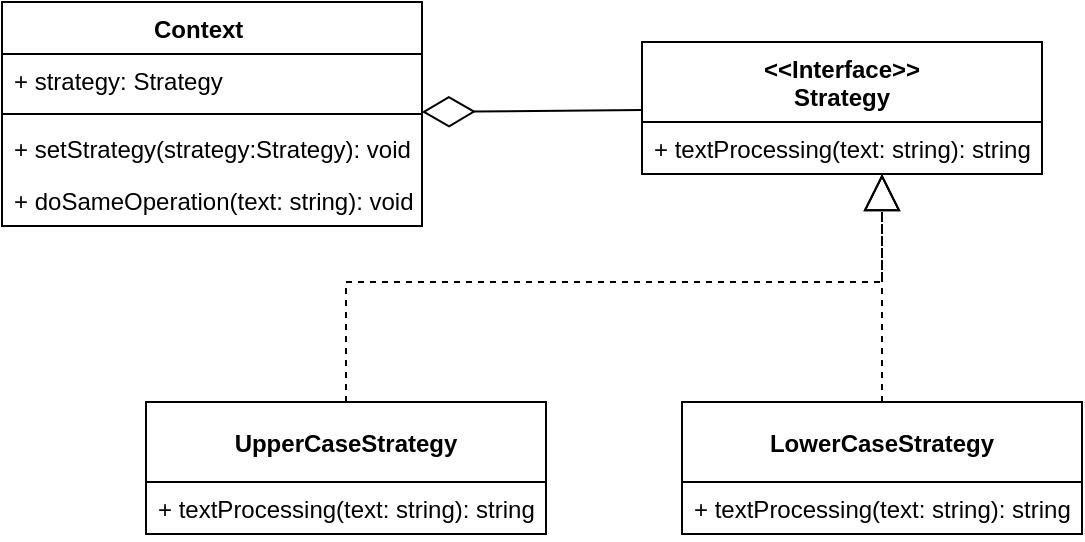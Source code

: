<mxfile version="20.6.2" type="device"><diagram id="4dyZBynXkmuONCYbPf6h" name="Сторінка-1"><mxGraphModel dx="981" dy="486" grid="1" gridSize="10" guides="1" tooltips="1" connect="1" arrows="1" fold="1" page="1" pageScale="1" pageWidth="583" pageHeight="413" math="0" shadow="0"><root><mxCell id="0"/><mxCell id="1" parent="0"/><mxCell id="vLP_EJ5THv5RFJoKlQzs-1" value="Context    " style="swimlane;fontStyle=1;align=center;verticalAlign=top;childLayout=stackLayout;horizontal=1;startSize=26;horizontalStack=0;resizeParent=1;resizeParentMax=0;resizeLast=0;collapsible=1;marginBottom=0;" parent="1" vertex="1"><mxGeometry x="20" y="20" width="210" height="112" as="geometry"/></mxCell><mxCell id="vLP_EJ5THv5RFJoKlQzs-2" value="+ strategy: Strategy" style="text;strokeColor=none;fillColor=none;align=left;verticalAlign=top;spacingLeft=4;spacingRight=4;overflow=hidden;rotatable=0;points=[[0,0.5],[1,0.5]];portConstraint=eastwest;" parent="vLP_EJ5THv5RFJoKlQzs-1" vertex="1"><mxGeometry y="26" width="210" height="26" as="geometry"/></mxCell><mxCell id="vLP_EJ5THv5RFJoKlQzs-3" value="" style="line;strokeWidth=1;fillColor=none;align=left;verticalAlign=middle;spacingTop=-1;spacingLeft=3;spacingRight=3;rotatable=0;labelPosition=right;points=[];portConstraint=eastwest;strokeColor=inherit;" parent="vLP_EJ5THv5RFJoKlQzs-1" vertex="1"><mxGeometry y="52" width="210" height="8" as="geometry"/></mxCell><mxCell id="vLP_EJ5THv5RFJoKlQzs-4" value="+ setStrategy(strategy:Strategy): void" style="text;strokeColor=none;fillColor=none;align=left;verticalAlign=top;spacingLeft=4;spacingRight=4;overflow=hidden;rotatable=0;points=[[0,0.5],[1,0.5]];portConstraint=eastwest;" parent="vLP_EJ5THv5RFJoKlQzs-1" vertex="1"><mxGeometry y="60" width="210" height="26" as="geometry"/></mxCell><mxCell id="vLP_EJ5THv5RFJoKlQzs-7" value="+ doSameOperation(text: string): void" style="text;strokeColor=none;fillColor=none;align=left;verticalAlign=top;spacingLeft=4;spacingRight=4;overflow=hidden;rotatable=0;points=[[0,0.5],[1,0.5]];portConstraint=eastwest;" parent="vLP_EJ5THv5RFJoKlQzs-1" vertex="1"><mxGeometry y="86" width="210" height="26" as="geometry"/></mxCell><mxCell id="vLP_EJ5THv5RFJoKlQzs-23" value="" style="edgeStyle=orthogonalEdgeStyle;rounded=0;orthogonalLoop=1;jettySize=auto;html=1;endArrow=block;endFill=0;dashed=1;endSize=16;" parent="1" edge="1"><mxGeometry relative="1" as="geometry"><Array as="points"><mxPoint x="192" y="160"/><mxPoint x="460" y="160"/></Array><mxPoint x="192" y="220" as="sourcePoint"/><mxPoint x="460" y="106" as="targetPoint"/></mxGeometry></mxCell><mxCell id="vLP_EJ5THv5RFJoKlQzs-13" value="&lt;&lt;Interface&gt;&gt;&#10;Strategy" style="swimlane;fontStyle=1;childLayout=stackLayout;horizontal=1;startSize=40;fillColor=none;horizontalStack=0;resizeParent=1;resizeParentMax=0;resizeLast=0;collapsible=1;marginBottom=0;" parent="1" vertex="1"><mxGeometry x="340" y="40" width="200" height="66" as="geometry"/></mxCell><mxCell id="vLP_EJ5THv5RFJoKlQzs-16" value="+ textProcessing(text: string): string" style="text;strokeColor=none;fillColor=none;align=left;verticalAlign=top;spacingLeft=4;spacingRight=4;overflow=hidden;rotatable=0;points=[[0,0.5],[1,0.5]];portConstraint=eastwest;" parent="vLP_EJ5THv5RFJoKlQzs-13" vertex="1"><mxGeometry y="40" width="200" height="26" as="geometry"/></mxCell><mxCell id="vLP_EJ5THv5RFJoKlQzs-21" value="LowerCaseStrategy" style="swimlane;fontStyle=1;childLayout=stackLayout;horizontal=1;startSize=40;fillColor=none;horizontalStack=0;resizeParent=1;resizeParentMax=0;resizeLast=0;collapsible=1;marginBottom=0;" parent="1" vertex="1"><mxGeometry x="360" y="220" width="200" height="66" as="geometry"/></mxCell><mxCell id="vLP_EJ5THv5RFJoKlQzs-22" value="+ textProcessing(text: string): string" style="text;strokeColor=none;fillColor=none;align=left;verticalAlign=top;spacingLeft=4;spacingRight=4;overflow=hidden;rotatable=0;points=[[0,0.5],[1,0.5]];portConstraint=eastwest;" parent="vLP_EJ5THv5RFJoKlQzs-21" vertex="1"><mxGeometry y="40" width="200" height="26" as="geometry"/></mxCell><mxCell id="vLP_EJ5THv5RFJoKlQzs-24" value="UpperCaseStrategy" style="swimlane;fontStyle=1;childLayout=stackLayout;horizontal=1;startSize=40;fillColor=none;horizontalStack=0;resizeParent=1;resizeParentMax=0;resizeLast=0;collapsible=1;marginBottom=0;" parent="1" vertex="1"><mxGeometry x="92" y="220" width="200" height="66" as="geometry"/></mxCell><mxCell id="vLP_EJ5THv5RFJoKlQzs-25" value="+ textProcessing(text: string): string" style="text;strokeColor=none;fillColor=none;align=left;verticalAlign=top;spacingLeft=4;spacingRight=4;overflow=hidden;rotatable=0;points=[[0,0.5],[1,0.5]];portConstraint=eastwest;" parent="vLP_EJ5THv5RFJoKlQzs-24" vertex="1"><mxGeometry y="40" width="200" height="26" as="geometry"/></mxCell><mxCell id="vLP_EJ5THv5RFJoKlQzs-26" value="" style="edgeStyle=orthogonalEdgeStyle;rounded=0;orthogonalLoop=1;jettySize=auto;html=1;endArrow=block;endFill=0;dashed=1;endSize=16;" parent="1" source="vLP_EJ5THv5RFJoKlQzs-21" target="vLP_EJ5THv5RFJoKlQzs-13" edge="1"><mxGeometry relative="1" as="geometry"><mxPoint x="450" y="116" as="sourcePoint"/><mxPoint x="470" y="196" as="targetPoint"/><Array as="points"><mxPoint x="460" y="140"/><mxPoint x="460" y="140"/></Array></mxGeometry></mxCell><mxCell id="vLP_EJ5THv5RFJoKlQzs-27" value="" style="endArrow=diamondThin;endFill=0;endSize=24;html=1;rounded=0;" parent="1" source="vLP_EJ5THv5RFJoKlQzs-13" target="vLP_EJ5THv5RFJoKlQzs-1" edge="1"><mxGeometry width="160" relative="1" as="geometry"><mxPoint x="330" y="90" as="sourcePoint"/><mxPoint x="490" y="90" as="targetPoint"/></mxGeometry></mxCell></root></mxGraphModel></diagram></mxfile>